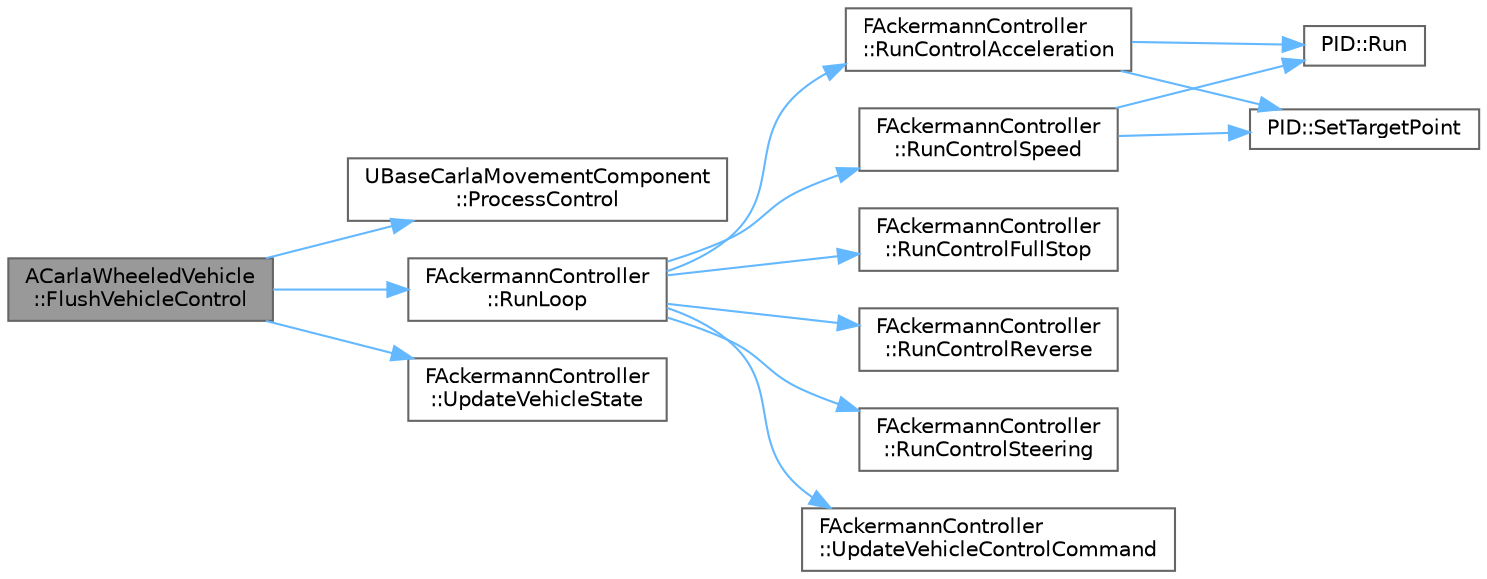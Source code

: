 digraph "ACarlaWheeledVehicle::FlushVehicleControl"
{
 // INTERACTIVE_SVG=YES
 // LATEX_PDF_SIZE
  bgcolor="transparent";
  edge [fontname=Helvetica,fontsize=10,labelfontname=Helvetica,labelfontsize=10];
  node [fontname=Helvetica,fontsize=10,shape=box,height=0.2,width=0.4];
  rankdir="LR";
  Node1 [id="Node000001",label="ACarlaWheeledVehicle\l::FlushVehicleControl",height=0.2,width=0.4,color="gray40", fillcolor="grey60", style="filled", fontcolor="black",tooltip=" "];
  Node1 -> Node2 [id="edge1_Node000001_Node000002",color="steelblue1",style="solid",tooltip=" "];
  Node2 [id="Node000002",label="UBaseCarlaMovementComponent\l::ProcessControl",height=0.2,width=0.4,color="grey40", fillcolor="white", style="filled",URL="$d2/d48/classUBaseCarlaMovementComponent.html#a0b200f4e7e4617eedd63d8a9ed88bc97",tooltip=" "];
  Node1 -> Node3 [id="edge2_Node000001_Node000003",color="steelblue1",style="solid",tooltip=" "];
  Node3 [id="Node000003",label="FAckermannController\l::RunLoop",height=0.2,width=0.4,color="grey40", fillcolor="white", style="filled",URL="$d7/db5/classFAckermannController.html#aa39500068afd3a34be2a15292575312c",tooltip=" "];
  Node3 -> Node4 [id="edge3_Node000003_Node000004",color="steelblue1",style="solid",tooltip=" "];
  Node4 [id="Node000004",label="FAckermannController\l::RunControlAcceleration",height=0.2,width=0.4,color="grey40", fillcolor="white", style="filled",URL="$d7/db5/classFAckermannController.html#a4230ae19dd90c0b4fc76799e5569803b",tooltip=" "];
  Node4 -> Node5 [id="edge4_Node000004_Node000005",color="steelblue1",style="solid",tooltip=" "];
  Node5 [id="Node000005",label="PID::Run",height=0.2,width=0.4,color="grey40", fillcolor="white", style="filled",URL="$d8/da9/classPID.html#af6256fb4ab458508e5cf647cce699e00",tooltip=" "];
  Node4 -> Node6 [id="edge5_Node000004_Node000006",color="steelblue1",style="solid",tooltip=" "];
  Node6 [id="Node000006",label="PID::SetTargetPoint",height=0.2,width=0.4,color="grey40", fillcolor="white", style="filled",URL="$d8/da9/classPID.html#abea9156ba28794984e3145dcf02f976a",tooltip=" "];
  Node3 -> Node7 [id="edge6_Node000003_Node000007",color="steelblue1",style="solid",tooltip=" "];
  Node7 [id="Node000007",label="FAckermannController\l::RunControlFullStop",height=0.2,width=0.4,color="grey40", fillcolor="white", style="filled",URL="$d7/db5/classFAckermannController.html#a7878b286038f534c13cb7e647bac463d",tooltip=" "];
  Node3 -> Node8 [id="edge7_Node000003_Node000008",color="steelblue1",style="solid",tooltip=" "];
  Node8 [id="Node000008",label="FAckermannController\l::RunControlReverse",height=0.2,width=0.4,color="grey40", fillcolor="white", style="filled",URL="$d7/db5/classFAckermannController.html#ae9e922d5ec13dd7994026d3141860724",tooltip=" "];
  Node3 -> Node9 [id="edge8_Node000003_Node000009",color="steelblue1",style="solid",tooltip=" "];
  Node9 [id="Node000009",label="FAckermannController\l::RunControlSpeed",height=0.2,width=0.4,color="grey40", fillcolor="white", style="filled",URL="$d7/db5/classFAckermannController.html#af73138d080349d8afb0de6adea6d86b2",tooltip=" "];
  Node9 -> Node5 [id="edge9_Node000009_Node000005",color="steelblue1",style="solid",tooltip=" "];
  Node9 -> Node6 [id="edge10_Node000009_Node000006",color="steelblue1",style="solid",tooltip=" "];
  Node3 -> Node10 [id="edge11_Node000003_Node000010",color="steelblue1",style="solid",tooltip=" "];
  Node10 [id="Node000010",label="FAckermannController\l::RunControlSteering",height=0.2,width=0.4,color="grey40", fillcolor="white", style="filled",URL="$d7/db5/classFAckermannController.html#a5498898a6b17ec30869e1bdc288423b6",tooltip=" "];
  Node3 -> Node11 [id="edge12_Node000003_Node000011",color="steelblue1",style="solid",tooltip=" "];
  Node11 [id="Node000011",label="FAckermannController\l::UpdateVehicleControlCommand",height=0.2,width=0.4,color="grey40", fillcolor="white", style="filled",URL="$d7/db5/classFAckermannController.html#a23e786f3e0bd6997b621af3280fdb082",tooltip=" "];
  Node1 -> Node12 [id="edge13_Node000001_Node000012",color="steelblue1",style="solid",tooltip=" "];
  Node12 [id="Node000012",label="FAckermannController\l::UpdateVehicleState",height=0.2,width=0.4,color="grey40", fillcolor="white", style="filled",URL="$d7/db5/classFAckermannController.html#a639dfba3f20936316662e5e6e65e2ba7",tooltip=" "];
}
